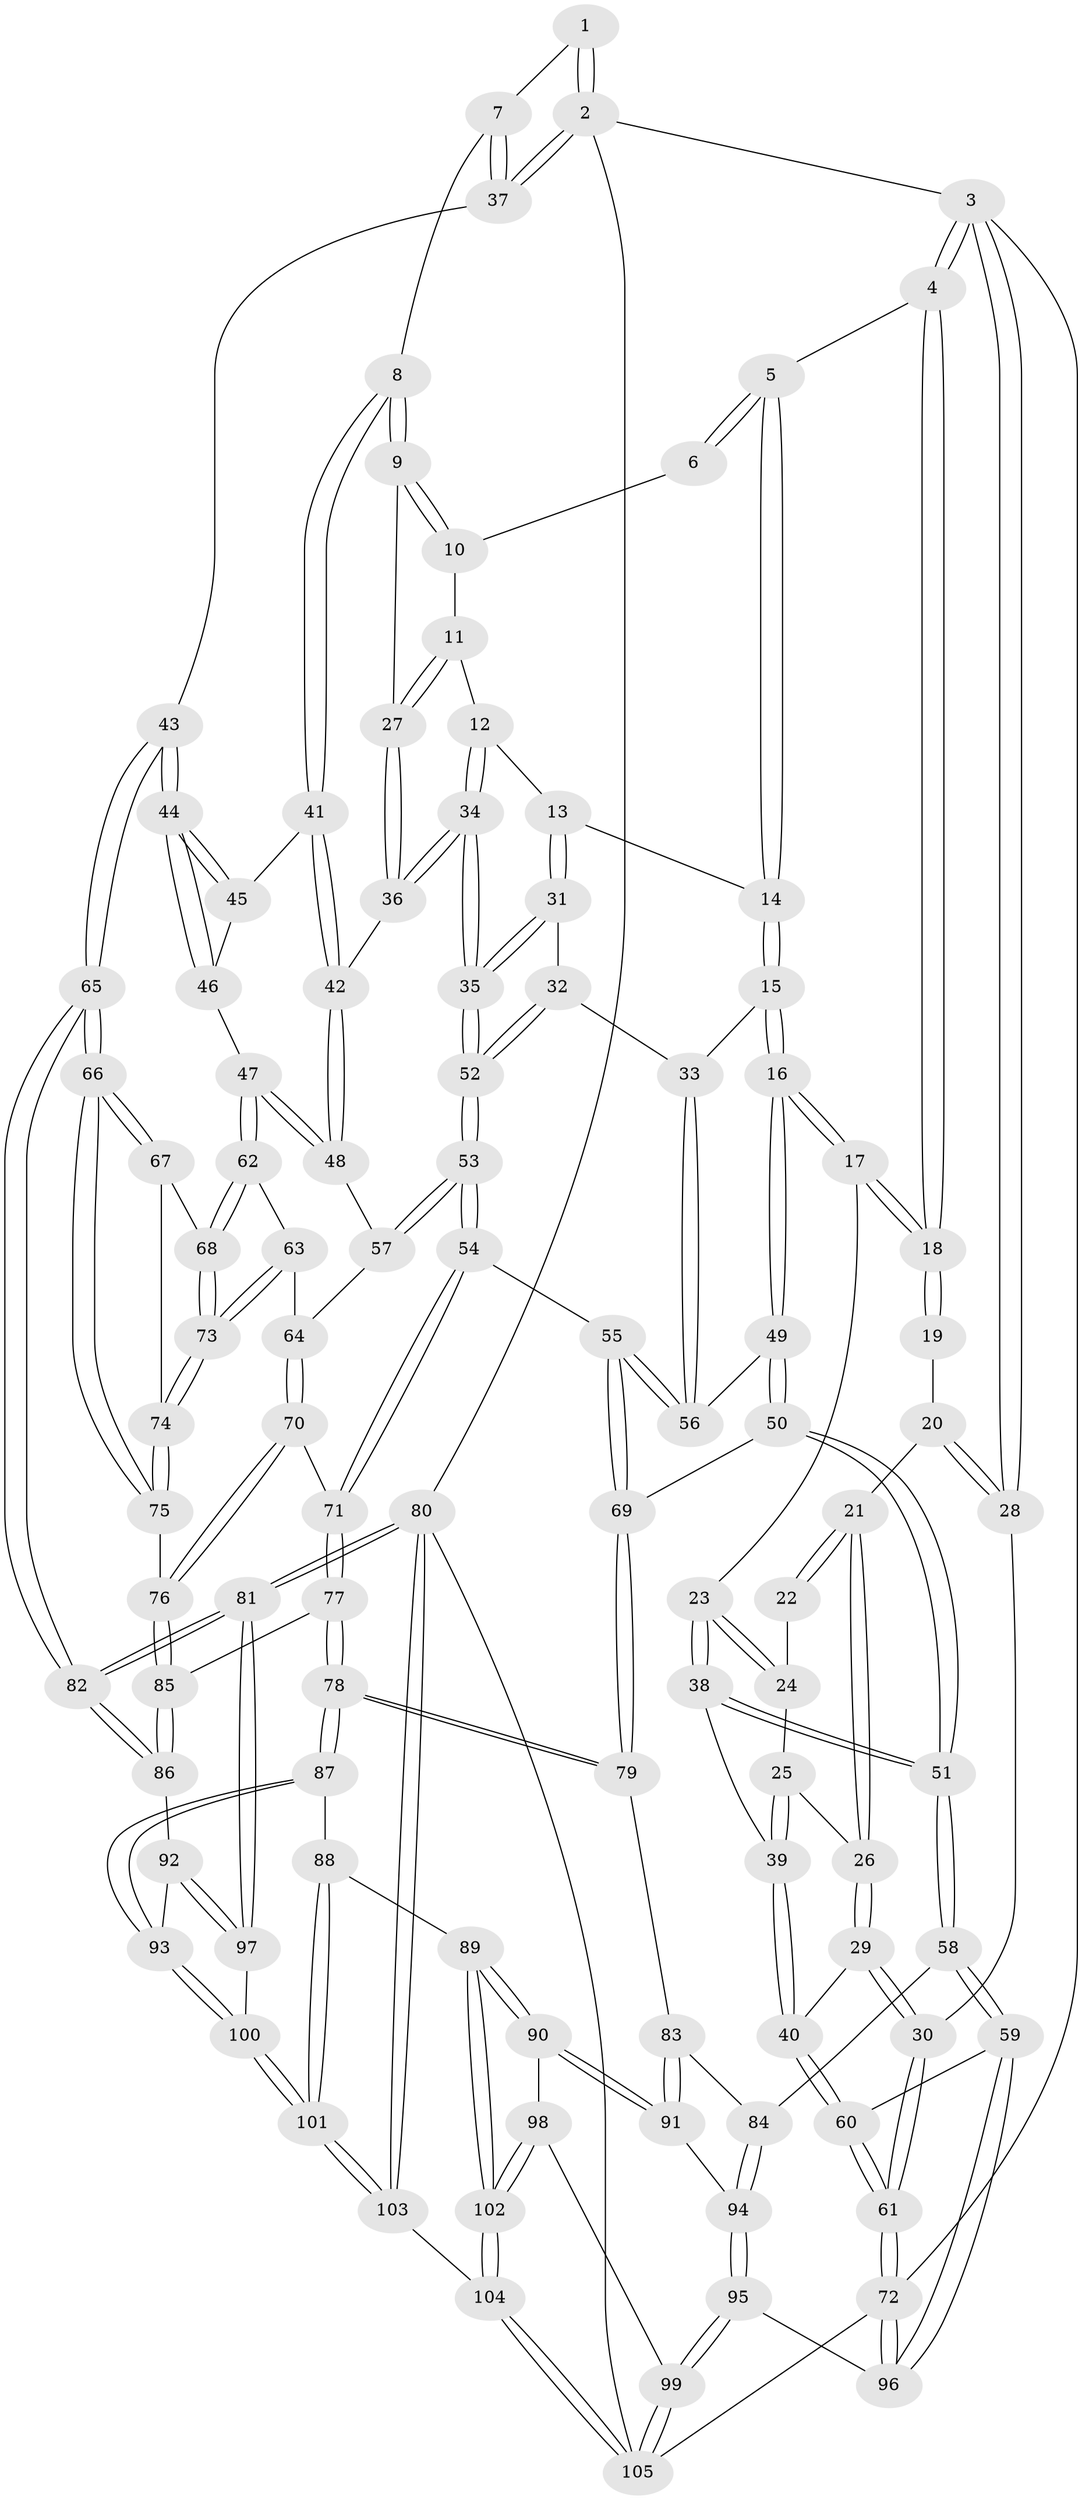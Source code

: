 // coarse degree distribution, {3: 0.53125, 4: 0.40625, 2: 0.0625}
// Generated by graph-tools (version 1.1) at 2025/38/03/04/25 23:38:25]
// undirected, 105 vertices, 259 edges
graph export_dot {
  node [color=gray90,style=filled];
  1 [pos="+0.8178793921417697+0"];
  2 [pos="+1+0"];
  3 [pos="+0+0"];
  4 [pos="+0.3255329535753731+0"];
  5 [pos="+0.521194046902199+0"];
  6 [pos="+0.6932256215139769+0"];
  7 [pos="+0.9245970604403377+0.11949879029035326"];
  8 [pos="+0.8851852098948033+0.14800601888307643"];
  9 [pos="+0.8034170305711104+0.11907121531118073"];
  10 [pos="+0.7390785883319557+0"];
  11 [pos="+0.6741075044332547+0.14980227457672052"];
  12 [pos="+0.6580674579028941+0.15406107492304208"];
  13 [pos="+0.57904636286802+0.12079151699821077"];
  14 [pos="+0.5457560040101966+0.027002805622737887"];
  15 [pos="+0.3809980997123557+0.24433032609623317"];
  16 [pos="+0.36966052700309965+0.24470220760068134"];
  17 [pos="+0.29963147694558473+0.18746633381897773"];
  18 [pos="+0.282382089275677+0.04657476251522856"];
  19 [pos="+0.252998612461652+0.0584945243372724"];
  20 [pos="+0+0.08649025928653058"];
  21 [pos="+0.04914577569907197+0.12333428929419382"];
  22 [pos="+0.09151471802855983+0.13723915453164762"];
  23 [pos="+0.2097132130740421+0.2410590145467255"];
  24 [pos="+0.0989792944578183+0.14981774484096463"];
  25 [pos="+0.09392674961983488+0.20253268833899074"];
  26 [pos="+0.062941361726697+0.2068093239339538"];
  27 [pos="+0.7536840596545145+0.15935058029407498"];
  28 [pos="+0+0"];
  29 [pos="+0.021620351353952037+0.30966733296689514"];
  30 [pos="+0+0.2654699184029762"];
  31 [pos="+0.5754701216085306+0.12982610167809772"];
  32 [pos="+0.5082443317399954+0.2551986366524117"];
  33 [pos="+0.4536219242749823+0.258711774890978"];
  34 [pos="+0.6669503915195973+0.28304018878452414"];
  35 [pos="+0.6503585281770193+0.29848791791622836"];
  36 [pos="+0.7459122406743001+0.2607737252385147"];
  37 [pos="+1+0.05813858851888536"];
  38 [pos="+0.17877026717871594+0.27383988591917335"];
  39 [pos="+0.135354579829319+0.28064575174375006"];
  40 [pos="+0.04035515215805388+0.3164010751975275"];
  41 [pos="+0.8855916949488913+0.168705267488544"];
  42 [pos="+0.8036278928919112+0.289106162412195"];
  43 [pos="+1+0.317793659920316"];
  44 [pos="+1+0.3184237732680165"];
  45 [pos="+0.9084409648209739+0.2062774655293524"];
  46 [pos="+0.9377348862666844+0.3473417537989988"];
  47 [pos="+0.8986060974471607+0.3697125564672835"];
  48 [pos="+0.829701967264518+0.342500458904117"];
  49 [pos="+0.3479722624369538+0.3779220274724372"];
  50 [pos="+0.2836215872331441+0.493720267178119"];
  51 [pos="+0.2385093808724849+0.5151324329993364"];
  52 [pos="+0.6186336555161396+0.33539614047675875"];
  53 [pos="+0.6262441609540994+0.4125448807140883"];
  54 [pos="+0.6245908392238586+0.4162235843248896"];
  55 [pos="+0.5014879112186811+0.4282292470840928"];
  56 [pos="+0.4827834194689935+0.4107018143441022"];
  57 [pos="+0.7517985139477124+0.40066329857451893"];
  58 [pos="+0.16398139052033778+0.5913757083195571"];
  59 [pos="+0.16321905429688952+0.5914548935703242"];
  60 [pos="+0.15234080575904774+0.5894551782835747"];
  61 [pos="+0+0.640098288973601"];
  62 [pos="+0.895451779920396+0.44187704197551647"];
  63 [pos="+0.8443119843224696+0.4886652885827283"];
  64 [pos="+0.8022962549651784+0.48548704345999877"];
  65 [pos="+1+0.6542422417217592"];
  66 [pos="+1+0.6215155797607359"];
  67 [pos="+0.9702055743006945+0.5114416030813106"];
  68 [pos="+0.957086555950904+0.5009402029718776"];
  69 [pos="+0.42512578533256656+0.5259046238620911"];
  70 [pos="+0.7480973879165445+0.5268052588028731"];
  71 [pos="+0.6399407488199067+0.5407543731191797"];
  72 [pos="+0+0.8882733402544732"];
  73 [pos="+0.8540189988438004+0.5541229149753188"];
  74 [pos="+0.8547253573184761+0.5737469824032032"];
  75 [pos="+0.8544644733318515+0.5755530755776707"];
  76 [pos="+0.8332651948486519+0.6043873696624925"];
  77 [pos="+0.607412909946336+0.638718940063575"];
  78 [pos="+0.5865789632360843+0.6554278520546559"];
  79 [pos="+0.5332724712590786+0.6448884460404269"];
  80 [pos="+1+1"];
  81 [pos="+1+1"];
  82 [pos="+1+0.6615760255549368"];
  83 [pos="+0.45916000846980043+0.6776880360439334"];
  84 [pos="+0.17238015344383734+0.599797026395026"];
  85 [pos="+0.8149162882080195+0.6869374191859271"];
  86 [pos="+0.824852971540937+0.6990846211694062"];
  87 [pos="+0.5918947262159684+0.7581977916918508"];
  88 [pos="+0.46218146713691144+0.8737202969652488"];
  89 [pos="+0.39633196395444115+0.8710341132130254"];
  90 [pos="+0.36870683206056576+0.837605525946761"];
  91 [pos="+0.35567174759173453+0.8085645392019251"];
  92 [pos="+0.8212337060068394+0.7670020764663076"];
  93 [pos="+0.6740849666861266+0.8630283645972403"];
  94 [pos="+0.2741915557036322+0.7561085025942913"];
  95 [pos="+0.17033897316236332+0.9234200993092002"];
  96 [pos="+0.10952401441746716+0.8689652975734939"];
  97 [pos="+0.9206145257414711+0.9120823625469275"];
  98 [pos="+0.22745904868120634+0.9149255309955382"];
  99 [pos="+0.17085827134349277+0.924593035048312"];
  100 [pos="+0.6802340171556359+0.9122799873815722"];
  101 [pos="+0.6231652815779579+1"];
  102 [pos="+0.3636044466580547+0.963321288537821"];
  103 [pos="+0.6252429212585299+1"];
  104 [pos="+0.33357882220853297+1"];
  105 [pos="+0.16409497921900737+1"];
  1 -- 2;
  1 -- 2;
  1 -- 7;
  2 -- 3;
  2 -- 37;
  2 -- 37;
  2 -- 80;
  3 -- 4;
  3 -- 4;
  3 -- 28;
  3 -- 28;
  3 -- 72;
  4 -- 5;
  4 -- 18;
  4 -- 18;
  5 -- 6;
  5 -- 6;
  5 -- 14;
  5 -- 14;
  6 -- 10;
  7 -- 8;
  7 -- 37;
  7 -- 37;
  8 -- 9;
  8 -- 9;
  8 -- 41;
  8 -- 41;
  9 -- 10;
  9 -- 10;
  9 -- 27;
  10 -- 11;
  11 -- 12;
  11 -- 27;
  11 -- 27;
  12 -- 13;
  12 -- 34;
  12 -- 34;
  13 -- 14;
  13 -- 31;
  13 -- 31;
  14 -- 15;
  14 -- 15;
  15 -- 16;
  15 -- 16;
  15 -- 33;
  16 -- 17;
  16 -- 17;
  16 -- 49;
  16 -- 49;
  17 -- 18;
  17 -- 18;
  17 -- 23;
  18 -- 19;
  18 -- 19;
  19 -- 20;
  20 -- 21;
  20 -- 28;
  20 -- 28;
  21 -- 22;
  21 -- 22;
  21 -- 26;
  21 -- 26;
  22 -- 24;
  23 -- 24;
  23 -- 24;
  23 -- 38;
  23 -- 38;
  24 -- 25;
  25 -- 26;
  25 -- 39;
  25 -- 39;
  26 -- 29;
  26 -- 29;
  27 -- 36;
  27 -- 36;
  28 -- 30;
  29 -- 30;
  29 -- 30;
  29 -- 40;
  30 -- 61;
  30 -- 61;
  31 -- 32;
  31 -- 35;
  31 -- 35;
  32 -- 33;
  32 -- 52;
  32 -- 52;
  33 -- 56;
  33 -- 56;
  34 -- 35;
  34 -- 35;
  34 -- 36;
  34 -- 36;
  35 -- 52;
  35 -- 52;
  36 -- 42;
  37 -- 43;
  38 -- 39;
  38 -- 51;
  38 -- 51;
  39 -- 40;
  39 -- 40;
  40 -- 60;
  40 -- 60;
  41 -- 42;
  41 -- 42;
  41 -- 45;
  42 -- 48;
  42 -- 48;
  43 -- 44;
  43 -- 44;
  43 -- 65;
  43 -- 65;
  44 -- 45;
  44 -- 45;
  44 -- 46;
  44 -- 46;
  45 -- 46;
  46 -- 47;
  47 -- 48;
  47 -- 48;
  47 -- 62;
  47 -- 62;
  48 -- 57;
  49 -- 50;
  49 -- 50;
  49 -- 56;
  50 -- 51;
  50 -- 51;
  50 -- 69;
  51 -- 58;
  51 -- 58;
  52 -- 53;
  52 -- 53;
  53 -- 54;
  53 -- 54;
  53 -- 57;
  53 -- 57;
  54 -- 55;
  54 -- 71;
  54 -- 71;
  55 -- 56;
  55 -- 56;
  55 -- 69;
  55 -- 69;
  57 -- 64;
  58 -- 59;
  58 -- 59;
  58 -- 84;
  59 -- 60;
  59 -- 96;
  59 -- 96;
  60 -- 61;
  60 -- 61;
  61 -- 72;
  61 -- 72;
  62 -- 63;
  62 -- 68;
  62 -- 68;
  63 -- 64;
  63 -- 73;
  63 -- 73;
  64 -- 70;
  64 -- 70;
  65 -- 66;
  65 -- 66;
  65 -- 82;
  65 -- 82;
  66 -- 67;
  66 -- 67;
  66 -- 75;
  66 -- 75;
  67 -- 68;
  67 -- 74;
  68 -- 73;
  68 -- 73;
  69 -- 79;
  69 -- 79;
  70 -- 71;
  70 -- 76;
  70 -- 76;
  71 -- 77;
  71 -- 77;
  72 -- 96;
  72 -- 96;
  72 -- 105;
  73 -- 74;
  73 -- 74;
  74 -- 75;
  74 -- 75;
  75 -- 76;
  76 -- 85;
  76 -- 85;
  77 -- 78;
  77 -- 78;
  77 -- 85;
  78 -- 79;
  78 -- 79;
  78 -- 87;
  78 -- 87;
  79 -- 83;
  80 -- 81;
  80 -- 81;
  80 -- 103;
  80 -- 103;
  80 -- 105;
  81 -- 82;
  81 -- 82;
  81 -- 97;
  81 -- 97;
  82 -- 86;
  82 -- 86;
  83 -- 84;
  83 -- 91;
  83 -- 91;
  84 -- 94;
  84 -- 94;
  85 -- 86;
  85 -- 86;
  86 -- 92;
  87 -- 88;
  87 -- 93;
  87 -- 93;
  88 -- 89;
  88 -- 101;
  88 -- 101;
  89 -- 90;
  89 -- 90;
  89 -- 102;
  89 -- 102;
  90 -- 91;
  90 -- 91;
  90 -- 98;
  91 -- 94;
  92 -- 93;
  92 -- 97;
  92 -- 97;
  93 -- 100;
  93 -- 100;
  94 -- 95;
  94 -- 95;
  95 -- 96;
  95 -- 99;
  95 -- 99;
  97 -- 100;
  98 -- 99;
  98 -- 102;
  98 -- 102;
  99 -- 105;
  99 -- 105;
  100 -- 101;
  100 -- 101;
  101 -- 103;
  101 -- 103;
  102 -- 104;
  102 -- 104;
  103 -- 104;
  104 -- 105;
  104 -- 105;
}
